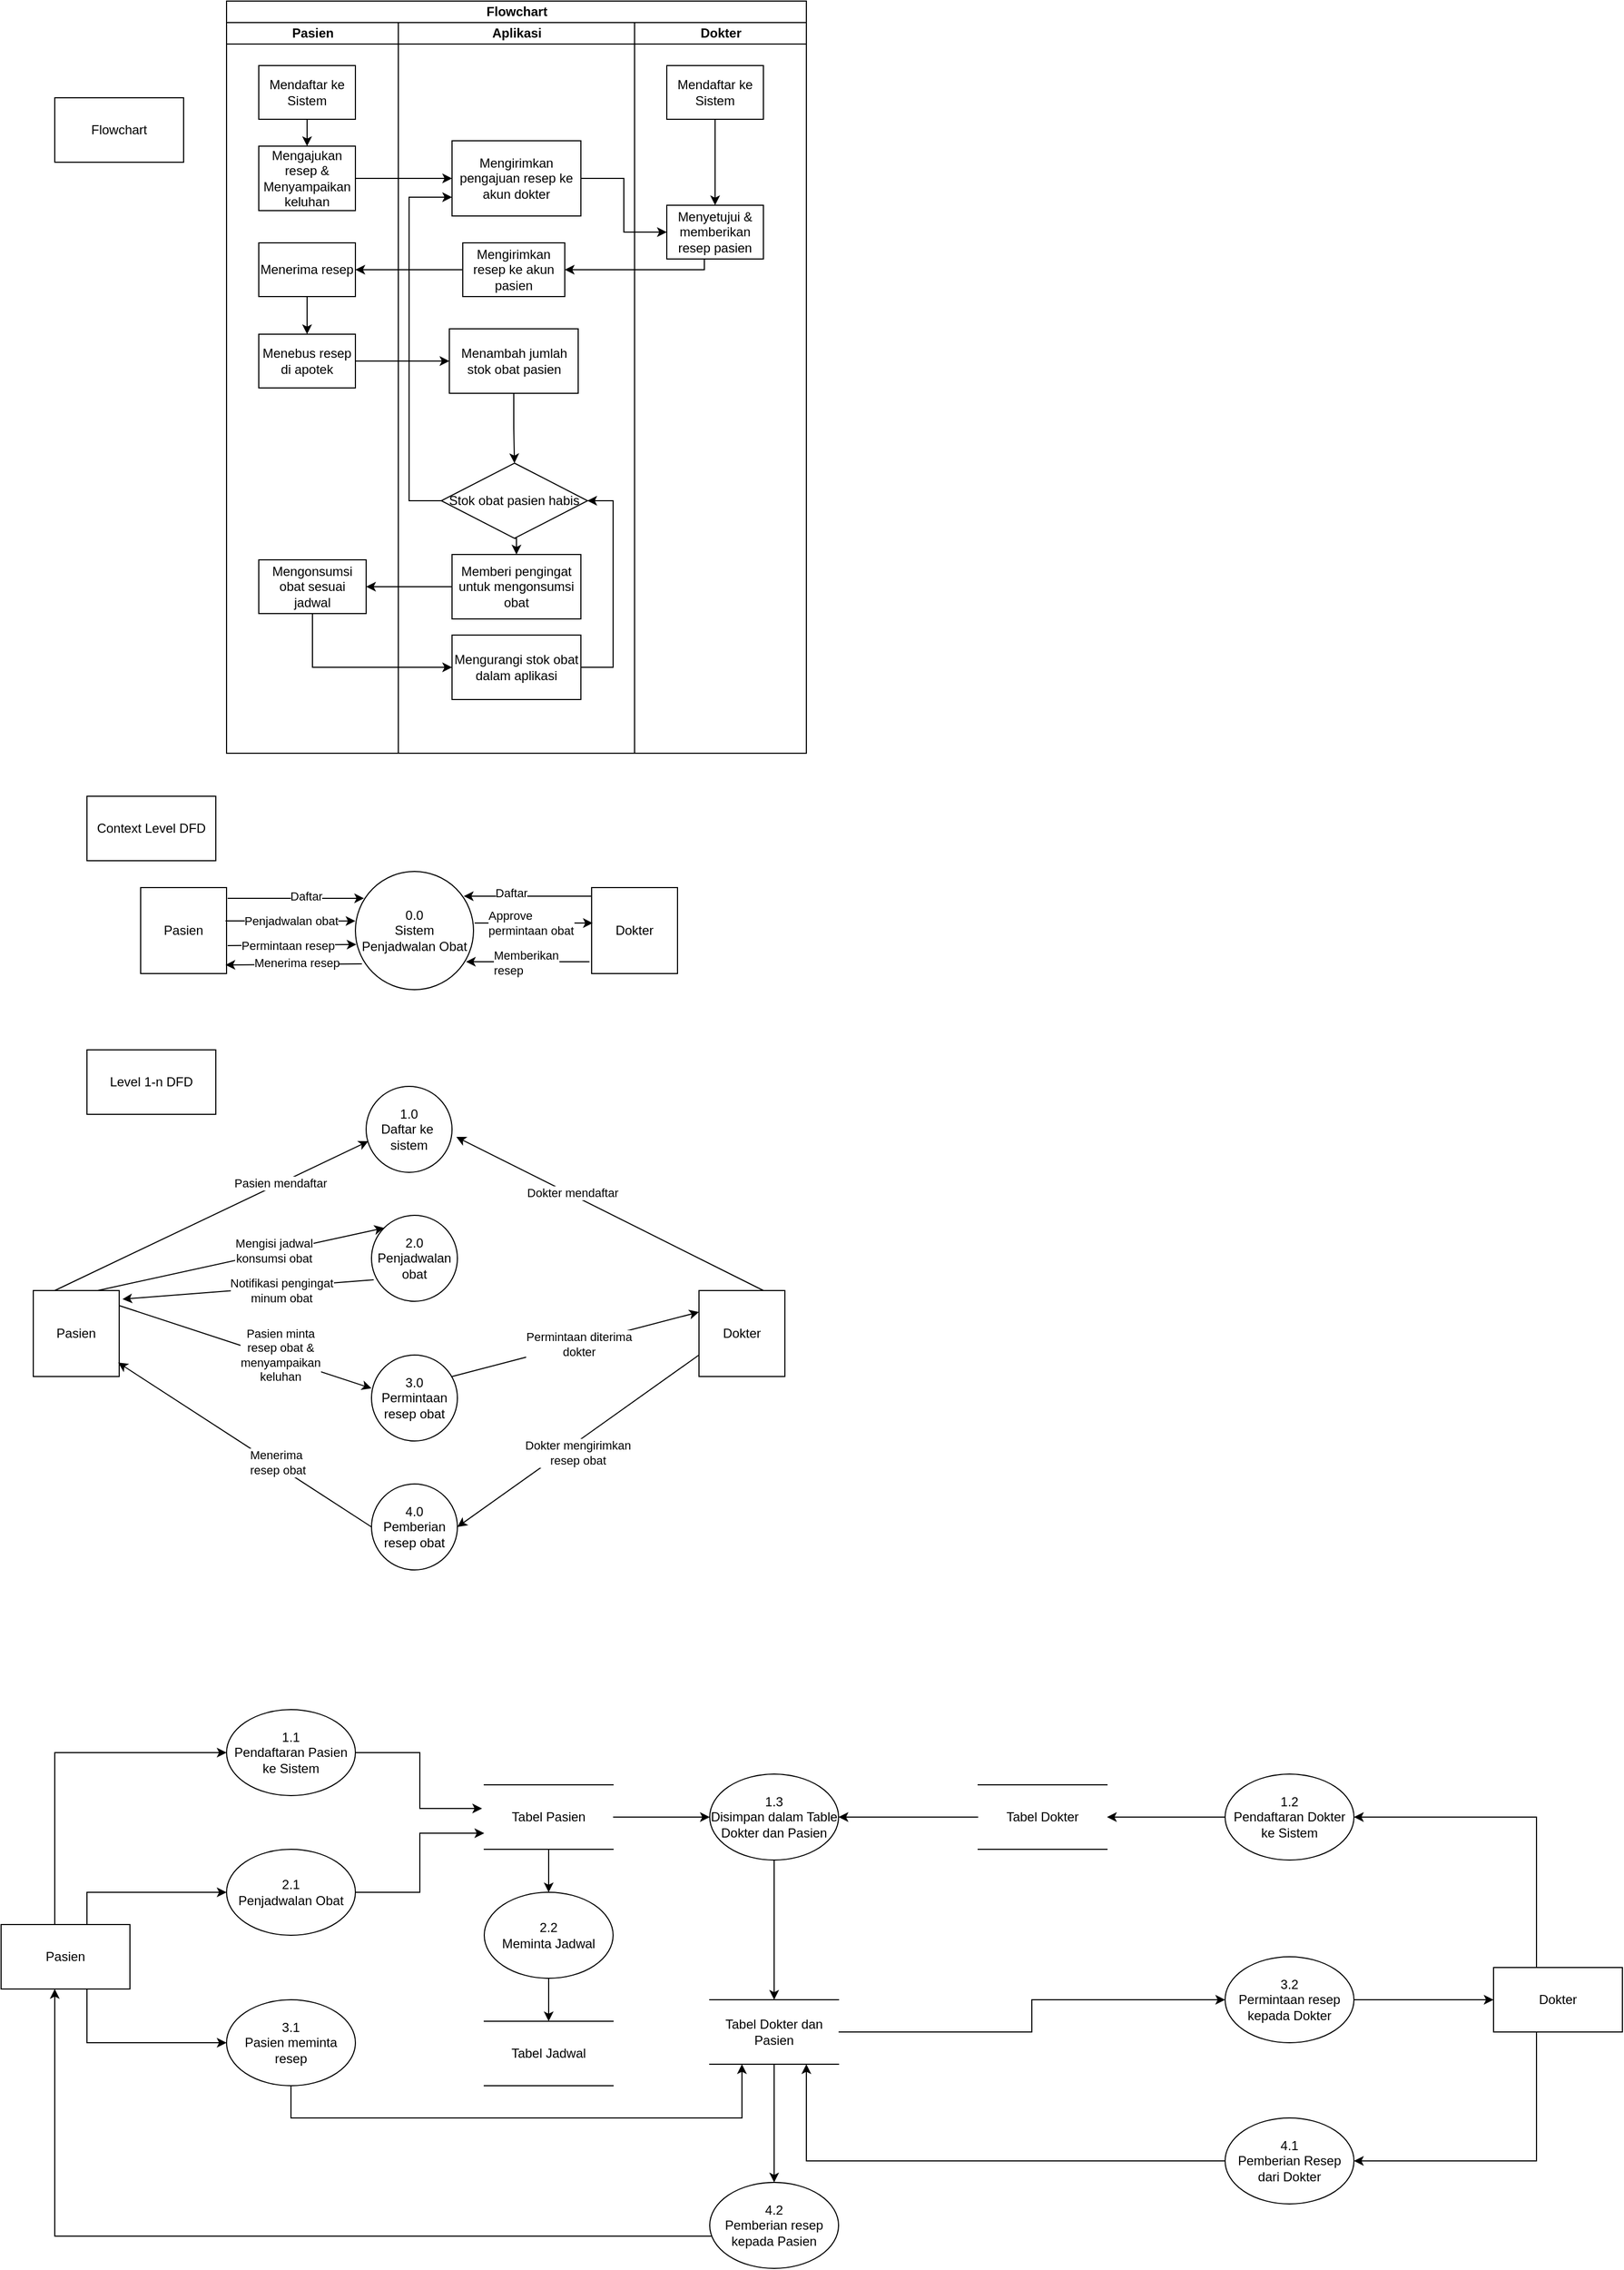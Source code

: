 <mxfile version="13.7.9" type="github" pages="2">
  <diagram id="ip2z6bq11kLtcTajnfLq" name="Flowchart">
    <mxGraphModel dx="786" dy="2746" grid="1" gridSize="10" guides="1" tooltips="1" connect="1" arrows="1" fold="1" page="1" pageScale="1" pageWidth="850" pageHeight="1100" math="0" shadow="0">
      <root>
        <mxCell id="0" />
        <mxCell id="1" parent="0" />
        <mxCell id="MhN1jfQ0MsG5-jLUTwTR-1" value="Context Level DFD" style="rounded=0;whiteSpace=wrap;html=1;" parent="1" vertex="1">
          <mxGeometry x="180" y="-1340" width="120" height="60" as="geometry" />
        </mxCell>
        <mxCell id="w2_nGmZ7DHib1YOEaboY-1" value="0.0&lt;br&gt;Sistem Penjadwalan Obat" style="ellipse;whiteSpace=wrap;html=1;aspect=fixed;" parent="1" vertex="1">
          <mxGeometry x="430" y="-1270" width="110" height="110" as="geometry" />
        </mxCell>
        <mxCell id="w2_nGmZ7DHib1YOEaboY-2" value="Pasien" style="whiteSpace=wrap;html=1;aspect=fixed;" parent="1" vertex="1">
          <mxGeometry x="230" y="-1255" width="80" height="80" as="geometry" />
        </mxCell>
        <mxCell id="w2_nGmZ7DHib1YOEaboY-3" value="Dokter" style="whiteSpace=wrap;html=1;aspect=fixed;" parent="1" vertex="1">
          <mxGeometry x="650" y="-1255" width="80" height="80" as="geometry" />
        </mxCell>
        <mxCell id="w2_nGmZ7DHib1YOEaboY-4" value="" style="endArrow=classic;html=1;exitX=1.013;exitY=0.125;exitDx=0;exitDy=0;exitPerimeter=0;entryX=0.073;entryY=0.227;entryDx=0;entryDy=0;entryPerimeter=0;" parent="1" source="w2_nGmZ7DHib1YOEaboY-2" target="w2_nGmZ7DHib1YOEaboY-1" edge="1">
          <mxGeometry width="50" height="50" relative="1" as="geometry">
            <mxPoint x="450" y="-1110" as="sourcePoint" />
            <mxPoint x="500" y="-1160" as="targetPoint" />
          </mxGeometry>
        </mxCell>
        <mxCell id="w2_nGmZ7DHib1YOEaboY-5" value="Daftar" style="edgeLabel;html=1;align=center;verticalAlign=middle;resizable=0;points=[];" parent="w2_nGmZ7DHib1YOEaboY-4" vertex="1" connectable="0">
          <mxGeometry x="0.138" y="2" relative="1" as="geometry">
            <mxPoint as="offset" />
          </mxGeometry>
        </mxCell>
        <mxCell id="w2_nGmZ7DHib1YOEaboY-6" value="" style="endArrow=classic;html=1;exitX=0;exitY=0.1;exitDx=0;exitDy=0;entryX=0.918;entryY=0.209;entryDx=0;entryDy=0;exitPerimeter=0;entryPerimeter=0;" parent="1" source="w2_nGmZ7DHib1YOEaboY-3" target="w2_nGmZ7DHib1YOEaboY-1" edge="1">
          <mxGeometry width="50" height="50" relative="1" as="geometry">
            <mxPoint x="450" y="-1110" as="sourcePoint" />
            <mxPoint x="500" y="-1160" as="targetPoint" />
          </mxGeometry>
        </mxCell>
        <mxCell id="w2_nGmZ7DHib1YOEaboY-19" value="Daftar" style="edgeLabel;html=1;align=center;verticalAlign=middle;resizable=0;points=[];" parent="w2_nGmZ7DHib1YOEaboY-6" vertex="1" connectable="0">
          <mxGeometry x="0.268" y="-3" relative="1" as="geometry">
            <mxPoint as="offset" />
          </mxGeometry>
        </mxCell>
        <mxCell id="w2_nGmZ7DHib1YOEaboY-8" value="Penjadwalan obat" style="endArrow=classic;html=1;exitX=0.988;exitY=0.388;exitDx=0;exitDy=0;exitPerimeter=0;entryX=0;entryY=0.419;entryDx=0;entryDy=0;entryPerimeter=0;" parent="1" source="w2_nGmZ7DHib1YOEaboY-2" target="w2_nGmZ7DHib1YOEaboY-1" edge="1">
          <mxGeometry width="50" height="50" relative="1" as="geometry">
            <mxPoint x="450" y="-1110" as="sourcePoint" />
            <mxPoint x="500" y="-1160" as="targetPoint" />
          </mxGeometry>
        </mxCell>
        <mxCell id="w2_nGmZ7DHib1YOEaboY-10" value="" style="endArrow=classic;html=1;exitX=1.013;exitY=0.675;exitDx=0;exitDy=0;exitPerimeter=0;entryX=0.009;entryY=0.618;entryDx=0;entryDy=0;entryPerimeter=0;" parent="1" source="w2_nGmZ7DHib1YOEaboY-2" target="w2_nGmZ7DHib1YOEaboY-1" edge="1">
          <mxGeometry width="50" height="50" relative="1" as="geometry">
            <mxPoint x="450" y="-1120" as="sourcePoint" />
            <mxPoint x="500" y="-1170" as="targetPoint" />
          </mxGeometry>
        </mxCell>
        <mxCell id="w2_nGmZ7DHib1YOEaboY-16" value="Permintaan resep" style="edgeLabel;html=1;align=left;verticalAlign=middle;resizable=0;points=[];" parent="w2_nGmZ7DHib1YOEaboY-10" vertex="1" connectable="0">
          <mxGeometry x="-0.817" relative="1" as="geometry">
            <mxPoint as="offset" />
          </mxGeometry>
        </mxCell>
        <mxCell id="w2_nGmZ7DHib1YOEaboY-17" value="" style="endArrow=classic;html=1;exitX=0.055;exitY=0.782;exitDx=0;exitDy=0;exitPerimeter=0;entryX=0.988;entryY=0.9;entryDx=0;entryDy=0;entryPerimeter=0;" parent="1" source="w2_nGmZ7DHib1YOEaboY-1" target="w2_nGmZ7DHib1YOEaboY-2" edge="1">
          <mxGeometry width="50" height="50" relative="1" as="geometry">
            <mxPoint x="450" y="-1120" as="sourcePoint" />
            <mxPoint x="500" y="-1170" as="targetPoint" />
          </mxGeometry>
        </mxCell>
        <mxCell id="w2_nGmZ7DHib1YOEaboY-18" value="Menerima resep" style="edgeLabel;html=1;align=left;verticalAlign=middle;resizable=0;points=[];" parent="w2_nGmZ7DHib1YOEaboY-17" vertex="1" connectable="0">
          <mxGeometry x="0.607" y="-2" relative="1" as="geometry">
            <mxPoint as="offset" />
          </mxGeometry>
        </mxCell>
        <mxCell id="w2_nGmZ7DHib1YOEaboY-20" value="" style="endArrow=classic;html=1;entryX=0.013;entryY=0.413;entryDx=0;entryDy=0;entryPerimeter=0;" parent="1" target="w2_nGmZ7DHib1YOEaboY-3" edge="1">
          <mxGeometry width="50" height="50" relative="1" as="geometry">
            <mxPoint x="541" y="-1222" as="sourcePoint" />
            <mxPoint x="500" y="-1170" as="targetPoint" />
          </mxGeometry>
        </mxCell>
        <mxCell id="w2_nGmZ7DHib1YOEaboY-22" value="Approve&lt;br&gt;permintaan obat" style="edgeLabel;html=1;align=left;verticalAlign=middle;resizable=0;points=[];" parent="w2_nGmZ7DHib1YOEaboY-20" vertex="1" connectable="0">
          <mxGeometry x="-0.796" relative="1" as="geometry">
            <mxPoint as="offset" />
          </mxGeometry>
        </mxCell>
        <mxCell id="w2_nGmZ7DHib1YOEaboY-23" value="" style="endArrow=classic;html=1;exitX=-0.025;exitY=0.863;exitDx=0;exitDy=0;exitPerimeter=0;entryX=0.936;entryY=0.764;entryDx=0;entryDy=0;entryPerimeter=0;" parent="1" source="w2_nGmZ7DHib1YOEaboY-3" target="w2_nGmZ7DHib1YOEaboY-1" edge="1">
          <mxGeometry width="50" height="50" relative="1" as="geometry">
            <mxPoint x="450" y="-1120" as="sourcePoint" />
            <mxPoint x="500" y="-1170" as="targetPoint" />
          </mxGeometry>
        </mxCell>
        <mxCell id="w2_nGmZ7DHib1YOEaboY-25" value="Memberikan&lt;br&gt;resep" style="edgeLabel;html=1;align=left;verticalAlign=middle;resizable=0;points=[];" parent="w2_nGmZ7DHib1YOEaboY-23" vertex="1" connectable="0">
          <mxGeometry x="0.582" y="1" relative="1" as="geometry">
            <mxPoint as="offset" />
          </mxGeometry>
        </mxCell>
        <mxCell id="w2_nGmZ7DHib1YOEaboY-26" value="Level 1-n DFD" style="rounded=0;whiteSpace=wrap;html=1;" parent="1" vertex="1">
          <mxGeometry x="180" y="-1104" width="120" height="60" as="geometry" />
        </mxCell>
        <mxCell id="w2_nGmZ7DHib1YOEaboY-27" value="Pasien" style="whiteSpace=wrap;html=1;aspect=fixed;" parent="1" vertex="1">
          <mxGeometry x="130" y="-880" width="80" height="80" as="geometry" />
        </mxCell>
        <mxCell id="w2_nGmZ7DHib1YOEaboY-28" value="3.0&lt;br&gt;Permintaan&lt;br&gt;resep obat" style="ellipse;whiteSpace=wrap;html=1;aspect=fixed;align=center;" parent="1" vertex="1">
          <mxGeometry x="445" y="-820" width="80" height="80" as="geometry" />
        </mxCell>
        <mxCell id="w2_nGmZ7DHib1YOEaboY-29" value="Dokter" style="whiteSpace=wrap;html=1;aspect=fixed;" parent="1" vertex="1">
          <mxGeometry x="750" y="-880" width="80" height="80" as="geometry" />
        </mxCell>
        <mxCell id="w2_nGmZ7DHib1YOEaboY-30" value="" style="endArrow=classic;html=1;exitX=1;exitY=0.175;exitDx=0;exitDy=0;exitPerimeter=0;entryX=0;entryY=0.388;entryDx=0;entryDy=0;entryPerimeter=0;" parent="1" source="w2_nGmZ7DHib1YOEaboY-27" target="w2_nGmZ7DHib1YOEaboY-28" edge="1">
          <mxGeometry width="50" height="50" relative="1" as="geometry">
            <mxPoint x="450" y="-895" as="sourcePoint" />
            <mxPoint x="500" y="-945" as="targetPoint" />
          </mxGeometry>
        </mxCell>
        <mxCell id="w2_nGmZ7DHib1YOEaboY-31" value="Pasien minta&lt;br&gt;resep obat &amp;amp;&lt;br&gt;menyampaikan&lt;br&gt;keluhan" style="edgeLabel;html=1;align=center;verticalAlign=middle;resizable=0;points=[];" parent="w2_nGmZ7DHib1YOEaboY-30" vertex="1" connectable="0">
          <mxGeometry x="-0.689" y="-1" relative="1" as="geometry">
            <mxPoint x="113.89" y="33.11" as="offset" />
          </mxGeometry>
        </mxCell>
        <mxCell id="w2_nGmZ7DHib1YOEaboY-32" value="" style="endArrow=classic;html=1;exitX=0.938;exitY=0.25;exitDx=0;exitDy=0;exitPerimeter=0;entryX=0;entryY=0.25;entryDx=0;entryDy=0;" parent="1" source="w2_nGmZ7DHib1YOEaboY-28" target="w2_nGmZ7DHib1YOEaboY-29" edge="1">
          <mxGeometry width="50" height="50" relative="1" as="geometry">
            <mxPoint x="450" y="-875" as="sourcePoint" />
            <mxPoint x="500" y="-925" as="targetPoint" />
          </mxGeometry>
        </mxCell>
        <mxCell id="w2_nGmZ7DHib1YOEaboY-33" value="Permintaan diterima&lt;br&gt;dokter" style="edgeLabel;html=1;align=center;verticalAlign=middle;resizable=0;points=[];" parent="w2_nGmZ7DHib1YOEaboY-32" vertex="1" connectable="0">
          <mxGeometry x="-0.527" y="2" relative="1" as="geometry">
            <mxPoint x="63.94" y="-13.97" as="offset" />
          </mxGeometry>
        </mxCell>
        <mxCell id="w2_nGmZ7DHib1YOEaboY-34" value="4.0&lt;br&gt;Pemberian&lt;br&gt;resep obat" style="ellipse;whiteSpace=wrap;html=1;aspect=fixed;align=center;" parent="1" vertex="1">
          <mxGeometry x="445" y="-700" width="80" height="80" as="geometry" />
        </mxCell>
        <mxCell id="w2_nGmZ7DHib1YOEaboY-35" value="" style="endArrow=classic;html=1;exitX=0;exitY=0.75;exitDx=0;exitDy=0;entryX=1;entryY=0.5;entryDx=0;entryDy=0;" parent="1" source="w2_nGmZ7DHib1YOEaboY-29" target="w2_nGmZ7DHib1YOEaboY-34" edge="1">
          <mxGeometry width="50" height="50" relative="1" as="geometry">
            <mxPoint x="450" y="-775" as="sourcePoint" />
            <mxPoint x="500" y="-825" as="targetPoint" />
          </mxGeometry>
        </mxCell>
        <mxCell id="w2_nGmZ7DHib1YOEaboY-36" value="Dokter mengirimkan&lt;br&gt;resep obat" style="edgeLabel;html=1;align=center;verticalAlign=middle;resizable=0;points=[];" parent="w2_nGmZ7DHib1YOEaboY-35" vertex="1" connectable="0">
          <mxGeometry x="0.487" y="2" relative="1" as="geometry">
            <mxPoint x="53.41" y="-30.43" as="offset" />
          </mxGeometry>
        </mxCell>
        <mxCell id="w2_nGmZ7DHib1YOEaboY-37" value="" style="endArrow=classic;html=1;exitX=0;exitY=0.5;exitDx=0;exitDy=0;entryX=0.988;entryY=0.838;entryDx=0;entryDy=0;entryPerimeter=0;" parent="1" source="w2_nGmZ7DHib1YOEaboY-34" target="w2_nGmZ7DHib1YOEaboY-27" edge="1">
          <mxGeometry width="50" height="50" relative="1" as="geometry">
            <mxPoint x="450" y="-775" as="sourcePoint" />
            <mxPoint x="500" y="-825" as="targetPoint" />
          </mxGeometry>
        </mxCell>
        <mxCell id="w2_nGmZ7DHib1YOEaboY-38" value="Menerima&amp;nbsp;&lt;br&gt;resep obat" style="edgeLabel;html=1;align=left;verticalAlign=middle;resizable=0;points=[];" parent="w2_nGmZ7DHib1YOEaboY-37" vertex="1" connectable="0">
          <mxGeometry x="0.533" y="1" relative="1" as="geometry">
            <mxPoint x="66.65" y="56.56" as="offset" />
          </mxGeometry>
        </mxCell>
        <mxCell id="w2_nGmZ7DHib1YOEaboY-39" value="1.0&lt;br&gt;Daftar ke&amp;nbsp;&lt;br&gt;sistem" style="ellipse;whiteSpace=wrap;html=1;aspect=fixed;align=center;" parent="1" vertex="1">
          <mxGeometry x="440" y="-1070" width="80" height="80" as="geometry" />
        </mxCell>
        <mxCell id="w2_nGmZ7DHib1YOEaboY-40" value="" style="endArrow=classic;html=1;exitX=0.25;exitY=0;exitDx=0;exitDy=0;entryX=0.025;entryY=0.638;entryDx=0;entryDy=0;entryPerimeter=0;" parent="1" source="w2_nGmZ7DHib1YOEaboY-27" target="w2_nGmZ7DHib1YOEaboY-39" edge="1">
          <mxGeometry width="50" height="50" relative="1" as="geometry">
            <mxPoint x="450" y="-810" as="sourcePoint" />
            <mxPoint x="500" y="-860" as="targetPoint" />
          </mxGeometry>
        </mxCell>
        <mxCell id="w2_nGmZ7DHib1YOEaboY-42" value="Pasien mendaftar" style="edgeLabel;html=1;align=center;verticalAlign=middle;resizable=0;points=[];" parent="w2_nGmZ7DHib1YOEaboY-40" vertex="1" connectable="0">
          <mxGeometry x="0.23" y="2" relative="1" as="geometry">
            <mxPoint x="31.02" y="-12.61" as="offset" />
          </mxGeometry>
        </mxCell>
        <mxCell id="w2_nGmZ7DHib1YOEaboY-41" value="" style="endArrow=classic;html=1;exitX=0.75;exitY=0;exitDx=0;exitDy=0;entryX=1.05;entryY=0.588;entryDx=0;entryDy=0;entryPerimeter=0;" parent="1" source="w2_nGmZ7DHib1YOEaboY-29" target="w2_nGmZ7DHib1YOEaboY-39" edge="1">
          <mxGeometry width="50" height="50" relative="1" as="geometry">
            <mxPoint x="450" y="-820" as="sourcePoint" />
            <mxPoint x="500" y="-870" as="targetPoint" />
          </mxGeometry>
        </mxCell>
        <mxCell id="w2_nGmZ7DHib1YOEaboY-43" value="Dokter mendaftar" style="edgeLabel;html=1;align=center;verticalAlign=middle;resizable=0;points=[];" parent="w2_nGmZ7DHib1YOEaboY-41" vertex="1" connectable="0">
          <mxGeometry x="0.254" y="-2" relative="1" as="geometry">
            <mxPoint as="offset" />
          </mxGeometry>
        </mxCell>
        <mxCell id="w2_nGmZ7DHib1YOEaboY-44" value="2.0&lt;br&gt;Penjadwalan&lt;br&gt;obat" style="ellipse;whiteSpace=wrap;html=1;aspect=fixed;align=center;" parent="1" vertex="1">
          <mxGeometry x="445" y="-950" width="80" height="80" as="geometry" />
        </mxCell>
        <mxCell id="w2_nGmZ7DHib1YOEaboY-45" value="" style="endArrow=classic;html=1;exitX=0.75;exitY=0;exitDx=0;exitDy=0;entryX=0;entryY=0;entryDx=0;entryDy=0;" parent="1" source="w2_nGmZ7DHib1YOEaboY-27" target="w2_nGmZ7DHib1YOEaboY-44" edge="1">
          <mxGeometry width="50" height="50" relative="1" as="geometry">
            <mxPoint x="450" y="-820" as="sourcePoint" />
            <mxPoint x="500" y="-870" as="targetPoint" />
          </mxGeometry>
        </mxCell>
        <mxCell id="w2_nGmZ7DHib1YOEaboY-48" value="Mengisi jadwal&lt;br&gt;konsumsi obat" style="edgeLabel;html=1;align=center;verticalAlign=middle;resizable=0;points=[];" parent="w2_nGmZ7DHib1YOEaboY-45" vertex="1" connectable="0">
          <mxGeometry x="0.232" y="1" relative="1" as="geometry">
            <mxPoint as="offset" />
          </mxGeometry>
        </mxCell>
        <mxCell id="w2_nGmZ7DHib1YOEaboY-47" value="" style="endArrow=classic;html=1;exitX=0.025;exitY=0.75;exitDx=0;exitDy=0;exitPerimeter=0;entryX=1.038;entryY=0.1;entryDx=0;entryDy=0;entryPerimeter=0;" parent="1" source="w2_nGmZ7DHib1YOEaboY-44" target="w2_nGmZ7DHib1YOEaboY-27" edge="1">
          <mxGeometry width="50" height="50" relative="1" as="geometry">
            <mxPoint x="450" y="-830" as="sourcePoint" />
            <mxPoint x="500" y="-880" as="targetPoint" />
          </mxGeometry>
        </mxCell>
        <mxCell id="w2_nGmZ7DHib1YOEaboY-49" value="Notifikasi pengingat&lt;br&gt;minum obat" style="edgeLabel;html=1;align=center;verticalAlign=middle;resizable=0;points=[];" parent="w2_nGmZ7DHib1YOEaboY-47" vertex="1" connectable="0">
          <mxGeometry x="0.155" y="1" relative="1" as="geometry">
            <mxPoint x="48.36" y="-1.42" as="offset" />
          </mxGeometry>
        </mxCell>
        <mxCell id="7QNK8vU50Cwunx8KSijA-1" value="Flowchart" style="rounded=0;whiteSpace=wrap;html=1;" parent="1" vertex="1">
          <mxGeometry x="150" y="-1990" width="120" height="60" as="geometry" />
        </mxCell>
        <mxCell id="NxU2S_tcDS1lnE2Wx7le-25" value="" style="edgeStyle=orthogonalEdgeStyle;rounded=0;orthogonalLoop=1;jettySize=auto;html=1;" parent="1" source="NxU2S_tcDS1lnE2Wx7le-23" target="NxU2S_tcDS1lnE2Wx7le-24" edge="1">
          <mxGeometry relative="1" as="geometry">
            <Array as="points">
              <mxPoint x="150" y="-450" />
            </Array>
          </mxGeometry>
        </mxCell>
        <mxCell id="NxU2S_tcDS1lnE2Wx7le-31" value="" style="edgeStyle=orthogonalEdgeStyle;rounded=0;orthogonalLoop=1;jettySize=auto;html=1;" parent="1" source="NxU2S_tcDS1lnE2Wx7le-23" target="NxU2S_tcDS1lnE2Wx7le-30" edge="1">
          <mxGeometry relative="1" as="geometry">
            <Array as="points">
              <mxPoint x="180" y="-320" />
            </Array>
          </mxGeometry>
        </mxCell>
        <mxCell id="NxU2S_tcDS1lnE2Wx7le-58" value="" style="edgeStyle=orthogonalEdgeStyle;rounded=0;orthogonalLoop=1;jettySize=auto;html=1;" parent="1" source="NxU2S_tcDS1lnE2Wx7le-23" target="NxU2S_tcDS1lnE2Wx7le-57" edge="1">
          <mxGeometry relative="1" as="geometry">
            <Array as="points">
              <mxPoint x="180" y="-180" />
            </Array>
          </mxGeometry>
        </mxCell>
        <mxCell id="NxU2S_tcDS1lnE2Wx7le-23" value="Pasien" style="whiteSpace=wrap;html=1;" parent="1" vertex="1">
          <mxGeometry x="100" y="-290" width="120" height="60" as="geometry" />
        </mxCell>
        <mxCell id="NxU2S_tcDS1lnE2Wx7le-29" value="" style="edgeStyle=orthogonalEdgeStyle;rounded=0;orthogonalLoop=1;jettySize=auto;html=1;entryX=-0.017;entryY=0.367;entryDx=0;entryDy=0;entryPerimeter=0;" parent="1" source="NxU2S_tcDS1lnE2Wx7le-24" target="NxU2S_tcDS1lnE2Wx7le-28" edge="1">
          <mxGeometry relative="1" as="geometry">
            <mxPoint x="490" y="-390" as="targetPoint" />
          </mxGeometry>
        </mxCell>
        <mxCell id="NxU2S_tcDS1lnE2Wx7le-24" value="1.1&lt;br&gt;Pendaftaran Pasien ke Sistem" style="ellipse;whiteSpace=wrap;html=1;" parent="1" vertex="1">
          <mxGeometry x="310" y="-490" width="120" height="80" as="geometry" />
        </mxCell>
        <mxCell id="NxU2S_tcDS1lnE2Wx7le-35" value="" style="edgeStyle=orthogonalEdgeStyle;rounded=0;orthogonalLoop=1;jettySize=auto;html=1;" parent="1" source="NxU2S_tcDS1lnE2Wx7le-28" target="NxU2S_tcDS1lnE2Wx7le-34" edge="1">
          <mxGeometry relative="1" as="geometry">
            <Array as="points">
              <mxPoint x="610" y="-340" />
              <mxPoint x="610" y="-340" />
            </Array>
          </mxGeometry>
        </mxCell>
        <mxCell id="NxU2S_tcDS1lnE2Wx7le-73" value="" style="edgeStyle=orthogonalEdgeStyle;rounded=0;orthogonalLoop=1;jettySize=auto;html=1;" parent="1" source="NxU2S_tcDS1lnE2Wx7le-28" target="NxU2S_tcDS1lnE2Wx7le-72" edge="1">
          <mxGeometry relative="1" as="geometry" />
        </mxCell>
        <mxCell id="NxU2S_tcDS1lnE2Wx7le-28" value="Tabel Pasien" style="shape=partialRectangle;whiteSpace=wrap;html=1;left=0;right=0;fillColor=none;" parent="1" vertex="1">
          <mxGeometry x="550" y="-420" width="120" height="60" as="geometry" />
        </mxCell>
        <mxCell id="NxU2S_tcDS1lnE2Wx7le-33" value="" style="edgeStyle=orthogonalEdgeStyle;rounded=0;orthogonalLoop=1;jettySize=auto;html=1;entryX=0;entryY=0.75;entryDx=0;entryDy=0;" parent="1" source="NxU2S_tcDS1lnE2Wx7le-30" target="NxU2S_tcDS1lnE2Wx7le-28" edge="1">
          <mxGeometry relative="1" as="geometry">
            <mxPoint x="540" y="-320" as="targetPoint" />
          </mxGeometry>
        </mxCell>
        <mxCell id="NxU2S_tcDS1lnE2Wx7le-30" value="2.1&lt;br&gt;Penjadwalan Obat" style="ellipse;whiteSpace=wrap;html=1;" parent="1" vertex="1">
          <mxGeometry x="310" y="-360" width="120" height="80" as="geometry" />
        </mxCell>
        <mxCell id="NxU2S_tcDS1lnE2Wx7le-37" value="" style="edgeStyle=orthogonalEdgeStyle;rounded=0;orthogonalLoop=1;jettySize=auto;html=1;" parent="1" source="NxU2S_tcDS1lnE2Wx7le-34" target="NxU2S_tcDS1lnE2Wx7le-36" edge="1">
          <mxGeometry relative="1" as="geometry" />
        </mxCell>
        <mxCell id="NxU2S_tcDS1lnE2Wx7le-34" value="2.2&lt;br&gt;Meminta Jadwal" style="ellipse;whiteSpace=wrap;html=1;fillColor=none;" parent="1" vertex="1">
          <mxGeometry x="550" y="-320" width="120" height="80" as="geometry" />
        </mxCell>
        <mxCell id="NxU2S_tcDS1lnE2Wx7le-36" value="Tabel Jadwal" style="shape=partialRectangle;whiteSpace=wrap;html=1;left=0;right=0;fillColor=none;" parent="1" vertex="1">
          <mxGeometry x="550" y="-200" width="120" height="60" as="geometry" />
        </mxCell>
        <mxCell id="NxU2S_tcDS1lnE2Wx7le-41" value="" style="edgeStyle=orthogonalEdgeStyle;rounded=0;orthogonalLoop=1;jettySize=auto;html=1;" parent="1" source="NxU2S_tcDS1lnE2Wx7le-38" edge="1">
          <mxGeometry relative="1" as="geometry">
            <mxPoint x="150" y="-230" as="targetPoint" />
            <Array as="points">
              <mxPoint x="150" />
              <mxPoint x="150" y="-230" />
            </Array>
          </mxGeometry>
        </mxCell>
        <mxCell id="NxU2S_tcDS1lnE2Wx7le-38" value="4.2&lt;br&gt;Pemberian resep kepada Pasien" style="ellipse;whiteSpace=wrap;html=1;" parent="1" vertex="1">
          <mxGeometry x="760" y="-50" width="120" height="80" as="geometry" />
        </mxCell>
        <mxCell id="NxU2S_tcDS1lnE2Wx7le-47" value="" style="edgeStyle=orthogonalEdgeStyle;rounded=0;orthogonalLoop=1;jettySize=auto;html=1;" parent="1" source="NxU2S_tcDS1lnE2Wx7le-44" target="NxU2S_tcDS1lnE2Wx7le-46" edge="1">
          <mxGeometry relative="1" as="geometry">
            <Array as="points">
              <mxPoint x="1530" y="-390" />
            </Array>
          </mxGeometry>
        </mxCell>
        <mxCell id="NxU2S_tcDS1lnE2Wx7le-68" value="" style="edgeStyle=orthogonalEdgeStyle;rounded=0;orthogonalLoop=1;jettySize=auto;html=1;" parent="1" source="NxU2S_tcDS1lnE2Wx7le-44" target="NxU2S_tcDS1lnE2Wx7le-67" edge="1">
          <mxGeometry relative="1" as="geometry">
            <Array as="points">
              <mxPoint x="1530" y="-70" />
            </Array>
          </mxGeometry>
        </mxCell>
        <mxCell id="NxU2S_tcDS1lnE2Wx7le-44" value="Dokter" style="whiteSpace=wrap;html=1;fillColor=none;" parent="1" vertex="1">
          <mxGeometry x="1490" y="-250" width="120" height="60" as="geometry" />
        </mxCell>
        <mxCell id="NxU2S_tcDS1lnE2Wx7le-46" value="1.2&lt;br&gt;Pendaftaran Dokter ke Sistem" style="ellipse;whiteSpace=wrap;html=1;fillColor=none;" parent="1" vertex="1">
          <mxGeometry x="1240" y="-430" width="120" height="80" as="geometry" />
        </mxCell>
        <mxCell id="NxU2S_tcDS1lnE2Wx7le-83" value="" style="edgeStyle=orthogonalEdgeStyle;rounded=0;orthogonalLoop=1;jettySize=auto;html=1;entryX=0.5;entryY=0;entryDx=0;entryDy=0;" parent="1" source="NxU2S_tcDS1lnE2Wx7le-48" target="NxU2S_tcDS1lnE2Wx7le-38" edge="1">
          <mxGeometry relative="1" as="geometry">
            <mxPoint x="820" y="-100" as="targetPoint" />
          </mxGeometry>
        </mxCell>
        <mxCell id="NxU2S_tcDS1lnE2Wx7le-85" value="" style="edgeStyle=orthogonalEdgeStyle;rounded=0;orthogonalLoop=1;jettySize=auto;html=1;" parent="1" source="NxU2S_tcDS1lnE2Wx7le-48" target="NxU2S_tcDS1lnE2Wx7le-84" edge="1">
          <mxGeometry relative="1" as="geometry">
            <Array as="points">
              <mxPoint x="1060" y="-190" />
              <mxPoint x="1060" y="-220" />
            </Array>
          </mxGeometry>
        </mxCell>
        <mxCell id="NxU2S_tcDS1lnE2Wx7le-48" value="Tabel Dokter dan Pasien" style="shape=partialRectangle;whiteSpace=wrap;html=1;left=0;right=0;fillColor=none;" parent="1" vertex="1">
          <mxGeometry x="760" y="-220" width="120" height="60" as="geometry" />
        </mxCell>
        <mxCell id="NxU2S_tcDS1lnE2Wx7le-78" value="" style="edgeStyle=orthogonalEdgeStyle;rounded=0;orthogonalLoop=1;jettySize=auto;html=1;" parent="1" source="NxU2S_tcDS1lnE2Wx7le-53" target="NxU2S_tcDS1lnE2Wx7le-72" edge="1">
          <mxGeometry relative="1" as="geometry" />
        </mxCell>
        <mxCell id="NxU2S_tcDS1lnE2Wx7le-53" value="Tabel Dokter" style="shape=partialRectangle;whiteSpace=wrap;html=1;left=0;right=0;fillColor=none;" parent="1" vertex="1">
          <mxGeometry x="1010" y="-420" width="120" height="60" as="geometry" />
        </mxCell>
        <mxCell id="NxU2S_tcDS1lnE2Wx7le-81" value="" style="edgeStyle=orthogonalEdgeStyle;rounded=0;orthogonalLoop=1;jettySize=auto;html=1;" parent="1" source="NxU2S_tcDS1lnE2Wx7le-57" target="NxU2S_tcDS1lnE2Wx7le-48" edge="1">
          <mxGeometry relative="1" as="geometry">
            <Array as="points">
              <mxPoint x="370" y="-110" />
              <mxPoint x="790" y="-110" />
            </Array>
          </mxGeometry>
        </mxCell>
        <mxCell id="NxU2S_tcDS1lnE2Wx7le-57" value="3.1&lt;br&gt;Pasien meminta resep" style="ellipse;whiteSpace=wrap;html=1;" parent="1" vertex="1">
          <mxGeometry x="310" y="-220" width="120" height="80" as="geometry" />
        </mxCell>
        <mxCell id="NxU2S_tcDS1lnE2Wx7le-79" value="" style="edgeStyle=orthogonalEdgeStyle;rounded=0;orthogonalLoop=1;jettySize=auto;html=1;" parent="1" source="NxU2S_tcDS1lnE2Wx7le-67" target="NxU2S_tcDS1lnE2Wx7le-48" edge="1">
          <mxGeometry relative="1" as="geometry">
            <Array as="points">
              <mxPoint x="850" y="-70" />
            </Array>
          </mxGeometry>
        </mxCell>
        <mxCell id="NxU2S_tcDS1lnE2Wx7le-67" value="4.1&lt;br&gt;Pemberian Resep dari Dokter" style="ellipse;whiteSpace=wrap;html=1;fillColor=none;" parent="1" vertex="1">
          <mxGeometry x="1240" y="-110" width="120" height="80" as="geometry" />
        </mxCell>
        <mxCell id="NxU2S_tcDS1lnE2Wx7le-74" value="" style="edgeStyle=orthogonalEdgeStyle;rounded=0;orthogonalLoop=1;jettySize=auto;html=1;entryX=0.5;entryY=0;entryDx=0;entryDy=0;" parent="1" source="NxU2S_tcDS1lnE2Wx7le-72" target="NxU2S_tcDS1lnE2Wx7le-48" edge="1">
          <mxGeometry relative="1" as="geometry">
            <mxPoint x="820" y="-150" as="targetPoint" />
          </mxGeometry>
        </mxCell>
        <mxCell id="NxU2S_tcDS1lnE2Wx7le-72" value="1.3&lt;br&gt;Disimpan dalam Table Dokter dan Pasien" style="ellipse;whiteSpace=wrap;html=1;fillColor=none;" parent="1" vertex="1">
          <mxGeometry x="760" y="-430" width="120" height="80" as="geometry" />
        </mxCell>
        <mxCell id="NxU2S_tcDS1lnE2Wx7le-88" value="" style="edgeStyle=orthogonalEdgeStyle;rounded=0;orthogonalLoop=1;jettySize=auto;html=1;" parent="1" source="NxU2S_tcDS1lnE2Wx7le-84" target="NxU2S_tcDS1lnE2Wx7le-44" edge="1">
          <mxGeometry relative="1" as="geometry" />
        </mxCell>
        <mxCell id="NxU2S_tcDS1lnE2Wx7le-84" value="3.2&lt;br&gt;Permintaan resep kepada Dokter" style="ellipse;whiteSpace=wrap;html=1;fillColor=none;" parent="1" vertex="1">
          <mxGeometry x="1240" y="-260" width="120" height="80" as="geometry" />
        </mxCell>
        <mxCell id="KhloErafn9uWpo-9LLrP-1" value="Flowchart" style="swimlane;html=1;childLayout=stackLayout;resizeParent=1;resizeParentMax=0;startSize=20;" parent="1" vertex="1">
          <mxGeometry x="310" y="-2080" width="540" height="700" as="geometry">
            <mxRectangle x="240" y="-1120" width="90" height="20" as="alternateBounds" />
          </mxGeometry>
        </mxCell>
        <mxCell id="KhloErafn9uWpo-9LLrP-2" value="Pasien" style="swimlane;html=1;startSize=20;" parent="KhloErafn9uWpo-9LLrP-1" vertex="1">
          <mxGeometry y="20" width="160" height="680" as="geometry">
            <mxRectangle y="20" width="30" height="590" as="alternateBounds" />
          </mxGeometry>
        </mxCell>
        <mxCell id="KhloErafn9uWpo-9LLrP-20" style="edgeStyle=orthogonalEdgeStyle;rounded=0;orthogonalLoop=1;jettySize=auto;html=1;entryX=0.5;entryY=0;entryDx=0;entryDy=0;" parent="KhloErafn9uWpo-9LLrP-2" source="KhloErafn9uWpo-9LLrP-5" target="KhloErafn9uWpo-9LLrP-8" edge="1">
          <mxGeometry relative="1" as="geometry" />
        </mxCell>
        <mxCell id="KhloErafn9uWpo-9LLrP-8" value="Mengajukan resep &amp;amp; Menyampaikan keluhan" style="rounded=0;whiteSpace=wrap;html=1;" parent="KhloErafn9uWpo-9LLrP-2" vertex="1">
          <mxGeometry x="30" y="115" width="90" height="60" as="geometry" />
        </mxCell>
        <mxCell id="KhloErafn9uWpo-9LLrP-5" value="Mendaftar ke Sistem" style="rounded=0;whiteSpace=wrap;html=1;" parent="KhloErafn9uWpo-9LLrP-2" vertex="1">
          <mxGeometry x="30" y="40" width="90" height="50" as="geometry" />
        </mxCell>
        <mxCell id="KhloErafn9uWpo-9LLrP-48" style="edgeStyle=orthogonalEdgeStyle;rounded=0;orthogonalLoop=1;jettySize=auto;html=1;exitX=0.5;exitY=1;exitDx=0;exitDy=0;entryX=0.5;entryY=0;entryDx=0;entryDy=0;" parent="KhloErafn9uWpo-9LLrP-2" source="KhloErafn9uWpo-9LLrP-17" target="KhloErafn9uWpo-9LLrP-23" edge="1">
          <mxGeometry relative="1" as="geometry" />
        </mxCell>
        <mxCell id="KhloErafn9uWpo-9LLrP-17" value="Menerima resep" style="rounded=0;whiteSpace=wrap;html=1;" parent="KhloErafn9uWpo-9LLrP-2" vertex="1">
          <mxGeometry x="30" y="205" width="90" height="50" as="geometry" />
        </mxCell>
        <mxCell id="KhloErafn9uWpo-9LLrP-23" value="Menebus resep di apotek" style="rounded=0;whiteSpace=wrap;html=1;" parent="KhloErafn9uWpo-9LLrP-2" vertex="1">
          <mxGeometry x="30" y="290" width="90" height="50" as="geometry" />
        </mxCell>
        <mxCell id="qfS0mpa6ImSl6odylkTh-2" value="Mengonsumsi obat sesuai jadwal" style="rounded=0;whiteSpace=wrap;html=1;" parent="KhloErafn9uWpo-9LLrP-2" vertex="1">
          <mxGeometry x="30" y="500" width="100" height="50" as="geometry" />
        </mxCell>
        <mxCell id="KhloErafn9uWpo-9LLrP-31" value="Aplikasi" style="swimlane;html=1;startSize=20;" parent="KhloErafn9uWpo-9LLrP-1" vertex="1">
          <mxGeometry x="160" y="20" width="220" height="680" as="geometry">
            <mxRectangle x="120" y="20" width="30" height="460" as="alternateBounds" />
          </mxGeometry>
        </mxCell>
        <mxCell id="qfS0mpa6ImSl6odylkTh-1" style="edgeStyle=orthogonalEdgeStyle;rounded=0;orthogonalLoop=1;jettySize=auto;html=1;exitX=0.5;exitY=1;exitDx=0;exitDy=0;entryX=0.5;entryY=0;entryDx=0;entryDy=0;" parent="KhloErafn9uWpo-9LLrP-31" source="KhloErafn9uWpo-9LLrP-42" target="KhloErafn9uWpo-9LLrP-50" edge="1">
          <mxGeometry relative="1" as="geometry" />
        </mxCell>
        <mxCell id="KhloErafn9uWpo-9LLrP-42" value="Menambah jumlah stok obat pasien" style="rounded=0;whiteSpace=wrap;html=1;" parent="KhloErafn9uWpo-9LLrP-31" vertex="1">
          <mxGeometry x="47.5" y="285" width="120" height="60" as="geometry" />
        </mxCell>
        <mxCell id="KhloErafn9uWpo-9LLrP-43" value="Mengirimkan pengajuan resep ke akun dokter" style="rounded=0;whiteSpace=wrap;html=1;" parent="KhloErafn9uWpo-9LLrP-31" vertex="1">
          <mxGeometry x="50" y="110" width="120" height="70" as="geometry" />
        </mxCell>
        <mxCell id="KhloErafn9uWpo-9LLrP-15" value="Mengirimkan resep ke akun pasien" style="rounded=0;whiteSpace=wrap;html=1;" parent="KhloErafn9uWpo-9LLrP-31" vertex="1">
          <mxGeometry x="60" y="205" width="95" height="50" as="geometry" />
        </mxCell>
        <mxCell id="KhloErafn9uWpo-9LLrP-51" style="edgeStyle=orthogonalEdgeStyle;rounded=0;orthogonalLoop=1;jettySize=auto;html=1;exitX=0;exitY=0.5;exitDx=0;exitDy=0;entryX=0;entryY=0.75;entryDx=0;entryDy=0;" parent="KhloErafn9uWpo-9LLrP-31" source="KhloErafn9uWpo-9LLrP-50" target="KhloErafn9uWpo-9LLrP-43" edge="1">
          <mxGeometry relative="1" as="geometry">
            <Array as="points">
              <mxPoint x="10" y="445" />
              <mxPoint x="10" y="163" />
            </Array>
          </mxGeometry>
        </mxCell>
        <mxCell id="qfS0mpa6ImSl6odylkTh-4" style="edgeStyle=orthogonalEdgeStyle;rounded=0;orthogonalLoop=1;jettySize=auto;html=1;exitX=0.5;exitY=1;exitDx=0;exitDy=0;entryX=0.5;entryY=0;entryDx=0;entryDy=0;" parent="KhloErafn9uWpo-9LLrP-31" source="KhloErafn9uWpo-9LLrP-50" target="qfS0mpa6ImSl6odylkTh-3" edge="1">
          <mxGeometry relative="1" as="geometry" />
        </mxCell>
        <mxCell id="KhloErafn9uWpo-9LLrP-50" value="Stok obat pasien habis" style="rhombus;whiteSpace=wrap;html=1;" parent="KhloErafn9uWpo-9LLrP-31" vertex="1">
          <mxGeometry x="40" y="410" width="136.25" height="70" as="geometry" />
        </mxCell>
        <mxCell id="qfS0mpa6ImSl6odylkTh-7" value="Mengurangi stok obat dalam aplikasi" style="rounded=0;whiteSpace=wrap;html=1;" parent="KhloErafn9uWpo-9LLrP-31" vertex="1">
          <mxGeometry x="50" y="570" width="120" height="60" as="geometry" />
        </mxCell>
        <mxCell id="qfS0mpa6ImSl6odylkTh-9" style="edgeStyle=orthogonalEdgeStyle;rounded=0;orthogonalLoop=1;jettySize=auto;html=1;exitX=1;exitY=0.5;exitDx=0;exitDy=0;" parent="KhloErafn9uWpo-9LLrP-31" source="qfS0mpa6ImSl6odylkTh-7" edge="1">
          <mxGeometry relative="1" as="geometry">
            <mxPoint x="176" y="445" as="targetPoint" />
            <Array as="points">
              <mxPoint x="200" y="600" />
              <mxPoint x="200" y="445" />
            </Array>
          </mxGeometry>
        </mxCell>
        <mxCell id="qfS0mpa6ImSl6odylkTh-3" value="Memberi pengingat untuk mengonsumsi obat" style="rounded=0;whiteSpace=wrap;html=1;" parent="KhloErafn9uWpo-9LLrP-31" vertex="1">
          <mxGeometry x="50" y="495" width="120" height="60" as="geometry" />
        </mxCell>
        <mxCell id="KhloErafn9uWpo-9LLrP-3" value="Dokter" style="swimlane;html=1;startSize=20;" parent="KhloErafn9uWpo-9LLrP-1" vertex="1">
          <mxGeometry x="380" y="20" width="160" height="680" as="geometry">
            <mxRectangle x="120" y="20" width="30" height="460" as="alternateBounds" />
          </mxGeometry>
        </mxCell>
        <mxCell id="KhloErafn9uWpo-9LLrP-21" style="edgeStyle=orthogonalEdgeStyle;rounded=0;orthogonalLoop=1;jettySize=auto;html=1;exitX=0.5;exitY=1;exitDx=0;exitDy=0;entryX=0.5;entryY=0;entryDx=0;entryDy=0;" parent="KhloErafn9uWpo-9LLrP-3" source="KhloErafn9uWpo-9LLrP-6" target="KhloErafn9uWpo-9LLrP-13" edge="1">
          <mxGeometry relative="1" as="geometry" />
        </mxCell>
        <mxCell id="KhloErafn9uWpo-9LLrP-6" value="Mendaftar ke Sistem" style="rounded=0;whiteSpace=wrap;html=1;" parent="KhloErafn9uWpo-9LLrP-3" vertex="1">
          <mxGeometry x="30" y="40" width="90" height="50" as="geometry" />
        </mxCell>
        <mxCell id="KhloErafn9uWpo-9LLrP-13" value="Menyetujui &amp;amp; memberikan resep pasien" style="rounded=0;whiteSpace=wrap;html=1;" parent="KhloErafn9uWpo-9LLrP-3" vertex="1">
          <mxGeometry x="30" y="170" width="90" height="50" as="geometry" />
        </mxCell>
        <mxCell id="KhloErafn9uWpo-9LLrP-44" style="edgeStyle=orthogonalEdgeStyle;rounded=0;orthogonalLoop=1;jettySize=auto;html=1;exitX=1;exitY=0.5;exitDx=0;exitDy=0;entryX=0;entryY=0.5;entryDx=0;entryDy=0;" parent="KhloErafn9uWpo-9LLrP-1" source="KhloErafn9uWpo-9LLrP-8" target="KhloErafn9uWpo-9LLrP-43" edge="1">
          <mxGeometry relative="1" as="geometry" />
        </mxCell>
        <mxCell id="KhloErafn9uWpo-9LLrP-45" style="edgeStyle=orthogonalEdgeStyle;rounded=0;orthogonalLoop=1;jettySize=auto;html=1;exitX=1;exitY=0.5;exitDx=0;exitDy=0;entryX=0;entryY=0.5;entryDx=0;entryDy=0;" parent="KhloErafn9uWpo-9LLrP-1" source="KhloErafn9uWpo-9LLrP-43" target="KhloErafn9uWpo-9LLrP-13" edge="1">
          <mxGeometry relative="1" as="geometry" />
        </mxCell>
        <mxCell id="KhloErafn9uWpo-9LLrP-46" style="edgeStyle=orthogonalEdgeStyle;rounded=0;orthogonalLoop=1;jettySize=auto;html=1;exitX=0.5;exitY=1;exitDx=0;exitDy=0;entryX=1;entryY=0.5;entryDx=0;entryDy=0;" parent="KhloErafn9uWpo-9LLrP-1" source="KhloErafn9uWpo-9LLrP-13" target="KhloErafn9uWpo-9LLrP-15" edge="1">
          <mxGeometry relative="1" as="geometry">
            <Array as="points">
              <mxPoint x="445" y="250" />
            </Array>
          </mxGeometry>
        </mxCell>
        <mxCell id="KhloErafn9uWpo-9LLrP-47" style="edgeStyle=orthogonalEdgeStyle;rounded=0;orthogonalLoop=1;jettySize=auto;html=1;exitX=0;exitY=0.5;exitDx=0;exitDy=0;entryX=1;entryY=0.5;entryDx=0;entryDy=0;" parent="KhloErafn9uWpo-9LLrP-1" source="KhloErafn9uWpo-9LLrP-15" target="KhloErafn9uWpo-9LLrP-17" edge="1">
          <mxGeometry relative="1" as="geometry" />
        </mxCell>
        <mxCell id="KhloErafn9uWpo-9LLrP-49" style="edgeStyle=orthogonalEdgeStyle;rounded=0;orthogonalLoop=1;jettySize=auto;html=1;exitX=1;exitY=0.5;exitDx=0;exitDy=0;entryX=0;entryY=0.5;entryDx=0;entryDy=0;" parent="KhloErafn9uWpo-9LLrP-1" source="KhloErafn9uWpo-9LLrP-23" target="KhloErafn9uWpo-9LLrP-42" edge="1">
          <mxGeometry relative="1" as="geometry" />
        </mxCell>
        <mxCell id="qfS0mpa6ImSl6odylkTh-5" style="edgeStyle=orthogonalEdgeStyle;rounded=0;orthogonalLoop=1;jettySize=auto;html=1;exitX=0;exitY=0.5;exitDx=0;exitDy=0;entryX=1;entryY=0.5;entryDx=0;entryDy=0;" parent="KhloErafn9uWpo-9LLrP-1" source="qfS0mpa6ImSl6odylkTh-3" target="qfS0mpa6ImSl6odylkTh-2" edge="1">
          <mxGeometry relative="1" as="geometry" />
        </mxCell>
        <mxCell id="qfS0mpa6ImSl6odylkTh-8" style="edgeStyle=orthogonalEdgeStyle;rounded=0;orthogonalLoop=1;jettySize=auto;html=1;exitX=0.5;exitY=1;exitDx=0;exitDy=0;entryX=0;entryY=0.5;entryDx=0;entryDy=0;" parent="KhloErafn9uWpo-9LLrP-1" source="qfS0mpa6ImSl6odylkTh-2" target="qfS0mpa6ImSl6odylkTh-7" edge="1">
          <mxGeometry relative="1" as="geometry" />
        </mxCell>
        <mxCell id="uiaOq-TdWQoLonWsw-E--1" value="" style="endArrow=classic;html=1;exitX=0;exitY=0.5;exitDx=0;exitDy=0;entryX=1;entryY=0.5;entryDx=0;entryDy=0;" edge="1" parent="1" source="NxU2S_tcDS1lnE2Wx7le-46" target="NxU2S_tcDS1lnE2Wx7le-53">
          <mxGeometry width="50" height="50" relative="1" as="geometry">
            <mxPoint x="1120" y="-330" as="sourcePoint" />
            <mxPoint x="1170" y="-380" as="targetPoint" />
          </mxGeometry>
        </mxCell>
      </root>
    </mxGraphModel>
  </diagram>
  <diagram id="xB0QDFKvUZdmACa7itB6" name="DFD">
    <mxGraphModel dx="1102" dy="624" grid="1" gridSize="10" guides="1" tooltips="1" connect="1" arrows="1" fold="1" page="1" pageScale="1" pageWidth="850" pageHeight="1100" math="0" shadow="0">
      <root>
        <mxCell id="AguvrSPLhJCPUhVsFlxP-0" />
        <mxCell id="AguvrSPLhJCPUhVsFlxP-1" parent="AguvrSPLhJCPUhVsFlxP-0" />
      </root>
    </mxGraphModel>
  </diagram>
</mxfile>
